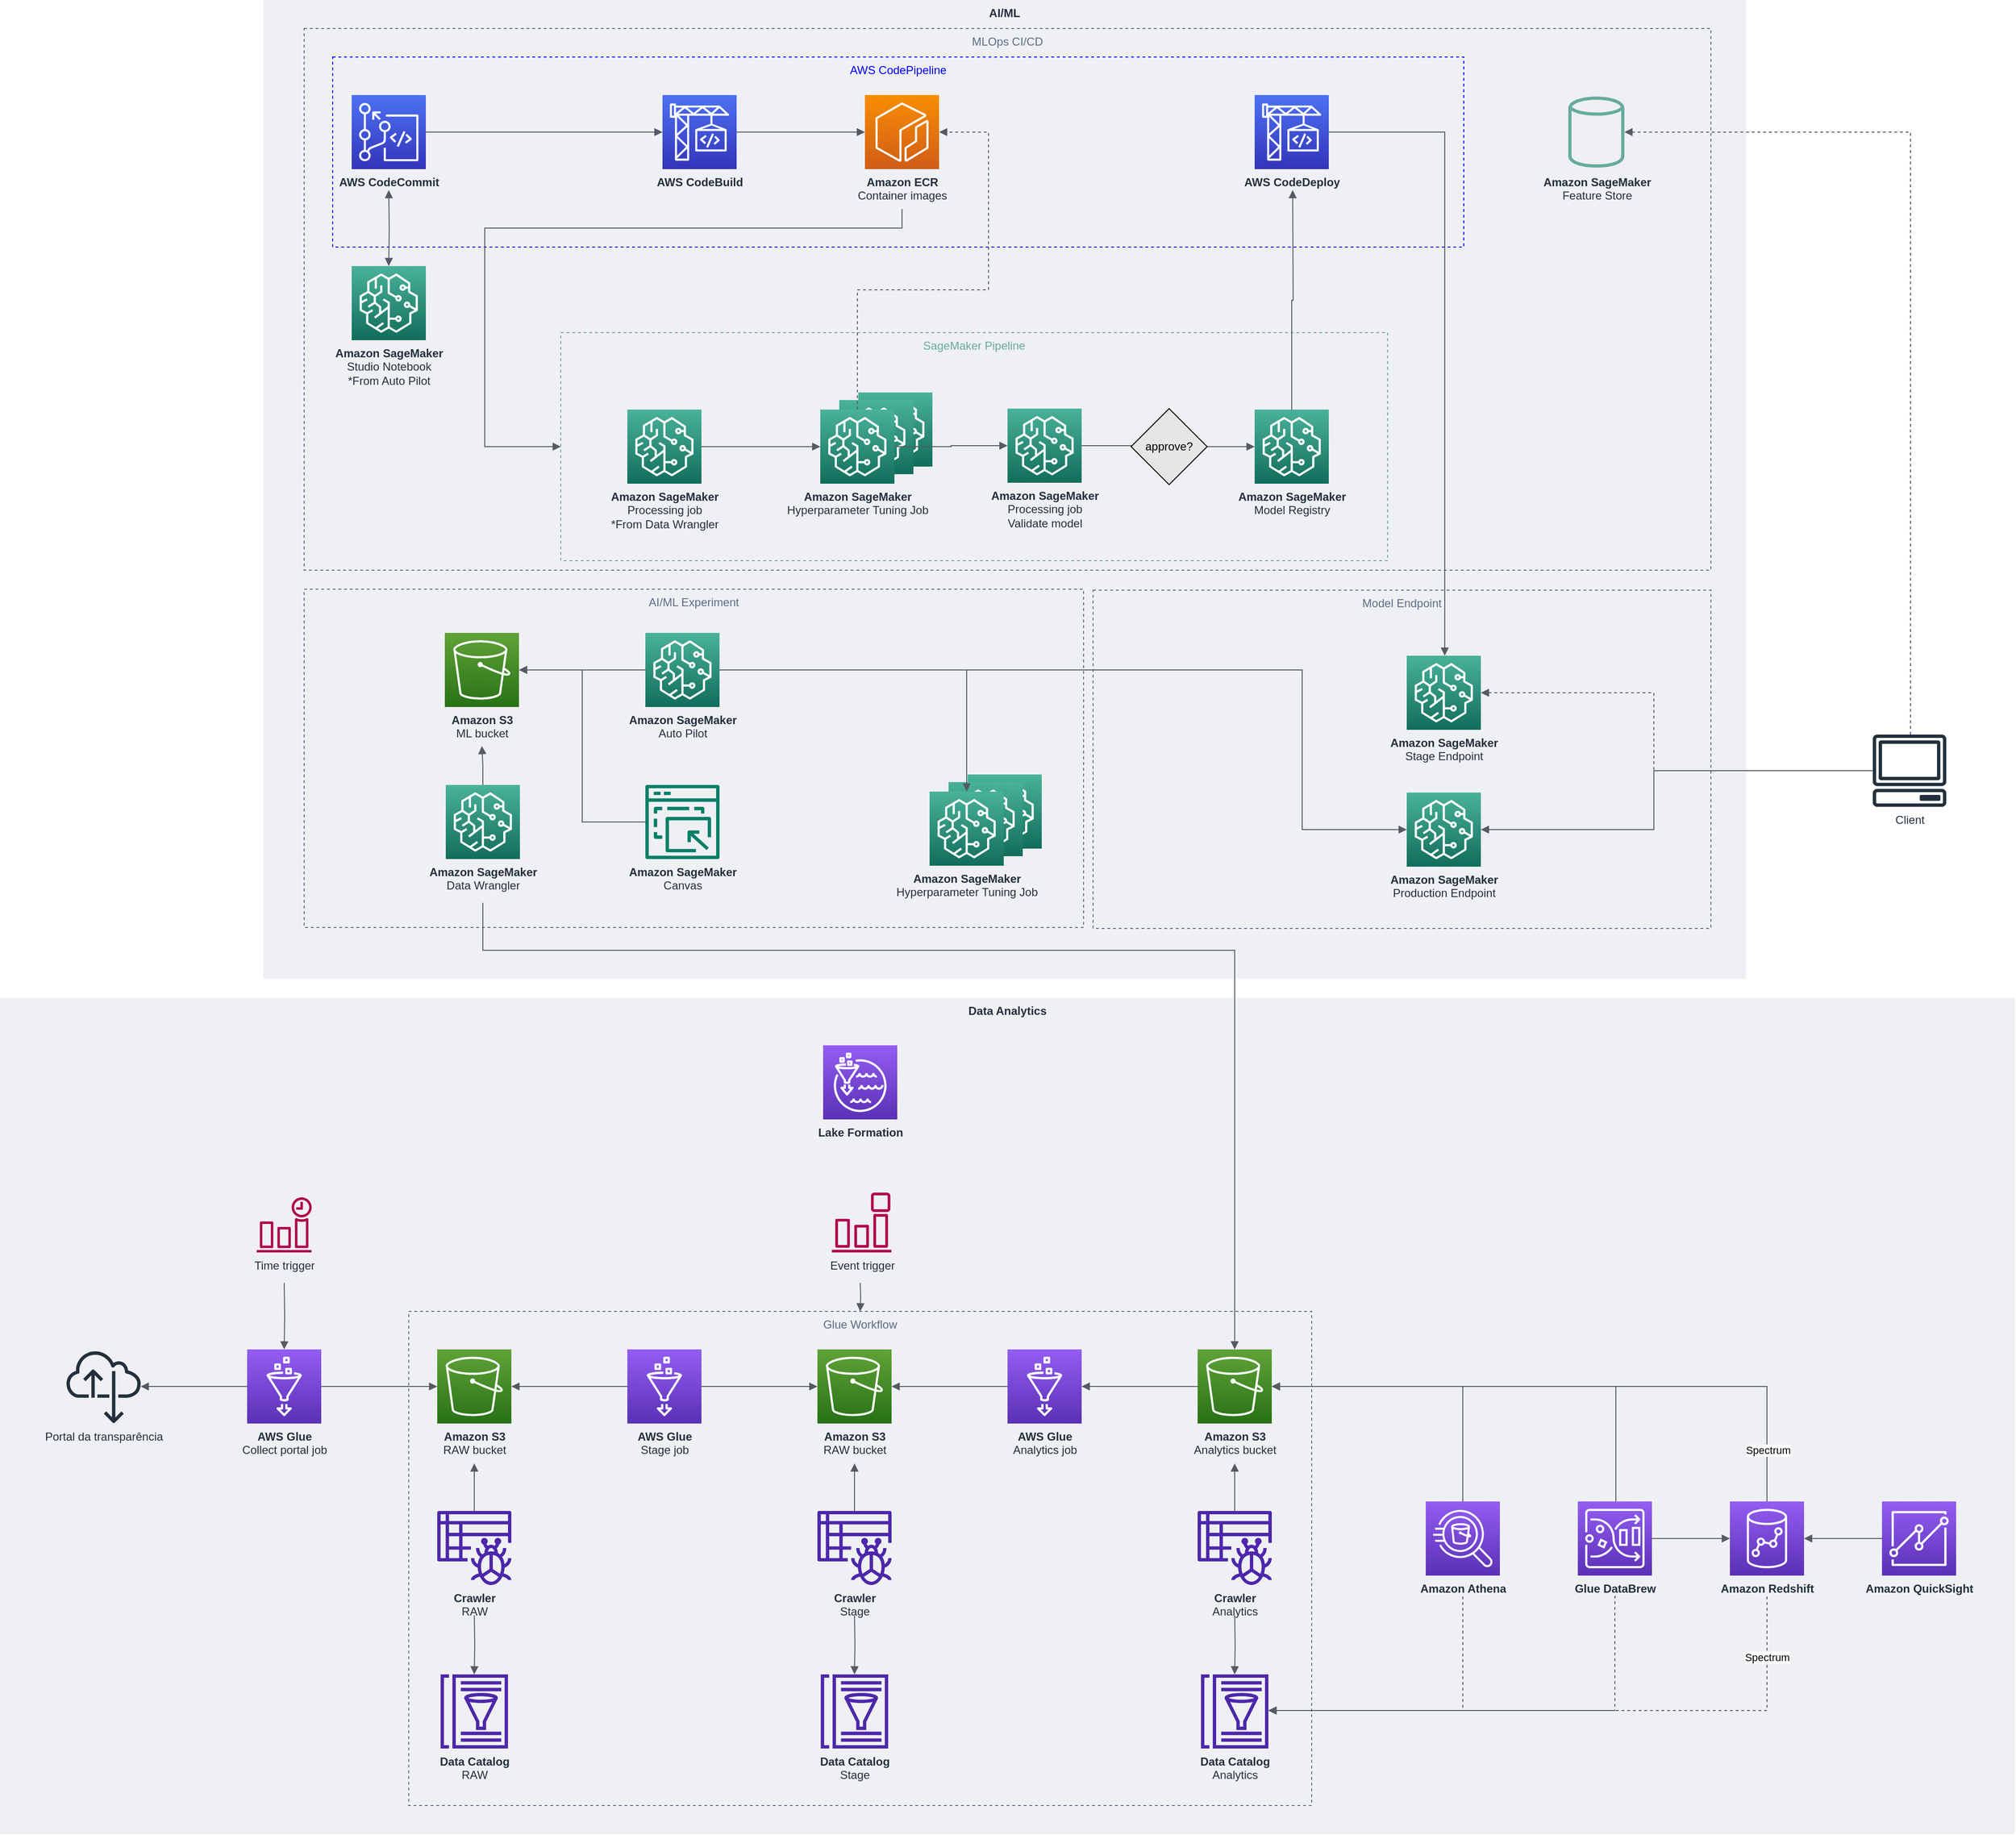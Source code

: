 <mxfile version="19.0.3" type="device"><diagram id="7xtbNm4AYPThV1IHTBwt" name="Page-1"><mxGraphModel dx="3839" dy="2712" grid="1" gridSize="10" guides="1" tooltips="1" connect="1" arrows="1" fold="1" page="1" pageScale="1" pageWidth="1169" pageHeight="1654" math="0" shadow="0"><root><mxCell id="0"/><mxCell id="1" parent="0"/><mxCell id="t09GaIhxftlqdaE2ZCTQ-22" value="AI/ML" style="fillColor=#EFF0F3;strokeColor=none;dashed=0;verticalAlign=top;fontStyle=1;fontColor=#232F3D;" parent="1" vertex="1"><mxGeometry x="87" y="-1160" width="1560" height="1030" as="geometry"/></mxCell><mxCell id="58lCgQSxZCuVB3Xb9Sux-37" value="AWS CodePipeline" style="fillColor=none;strokeColor=#0000FF;dashed=1;verticalAlign=top;fontStyle=0;fontColor=#0000FF;" vertex="1" parent="1"><mxGeometry x="160" y="-1100" width="1190" height="200" as="geometry"/></mxCell><mxCell id="t09GaIhxftlqdaE2ZCTQ-6" value="AI/ML Experiment" style="fillColor=none;strokeColor=#5A6C86;dashed=1;verticalAlign=top;fontStyle=0;fontColor=#5A6C86;" parent="1" vertex="1"><mxGeometry x="130" y="-540" width="820" height="356" as="geometry"/></mxCell><mxCell id="58lCgQSxZCuVB3Xb9Sux-2" value="MLOps CI/CD" style="fillColor=none;strokeColor=#5A6C86;dashed=1;verticalAlign=top;fontStyle=0;fontColor=#5A6C86;" vertex="1" parent="1"><mxGeometry x="130" y="-1130" width="1480" height="570" as="geometry"/></mxCell><mxCell id="58lCgQSxZCuVB3Xb9Sux-16" value="Model Endpoint" style="fillColor=none;strokeColor=#5A6C86;dashed=1;verticalAlign=top;fontStyle=0;fontColor=#5A6C86;" vertex="1" parent="1"><mxGeometry x="960" y="-539" width="650" height="356" as="geometry"/></mxCell><mxCell id="58lCgQSxZCuVB3Xb9Sux-8" value="SageMaker Pipeline" style="fillColor=none;strokeColor=#67AB9F;dashed=1;verticalAlign=top;fontStyle=0;fontColor=#67AB9F;" vertex="1" parent="1"><mxGeometry x="400" y="-810" width="870" height="240" as="geometry"/></mxCell><mxCell id="t09GaIhxftlqdaE2ZCTQ-21" value="Data Analytics" style="fillColor=#EFF0F3;strokeColor=none;dashed=0;verticalAlign=top;fontStyle=1;fontColor=#232F3D;" parent="1" vertex="1"><mxGeometry x="-190" y="-110" width="2120" height="880" as="geometry"/></mxCell><mxCell id="VSqIcKVLsEonCdRjh0y4-28" value="Glue Workflow" style="fillColor=none;strokeColor=#5A6C86;dashed=1;verticalAlign=top;fontStyle=0;fontColor=#5A6C86;" parent="1" vertex="1"><mxGeometry x="240" y="220" width="950" height="520" as="geometry"/></mxCell><mxCell id="6xXp4pNQSqO8uHYLrHg9-1" value="&lt;div&gt;&lt;b&gt;AWS Glue&lt;/b&gt;&lt;/div&gt;Collect portal job" style="sketch=0;points=[[0,0,0],[0.25,0,0],[0.5,0,0],[0.75,0,0],[1,0,0],[0,1,0],[0.25,1,0],[0.5,1,0],[0.75,1,0],[1,1,0],[0,0.25,0],[0,0.5,0],[0,0.75,0],[1,0.25,0],[1,0.5,0],[1,0.75,0]];outlineConnect=0;fontColor=#232F3E;gradientColor=#945DF2;gradientDirection=north;fillColor=#5A30B5;strokeColor=#ffffff;dashed=0;verticalLabelPosition=bottom;verticalAlign=top;align=center;html=1;fontSize=12;fontStyle=0;aspect=fixed;shape=mxgraph.aws4.resourceIcon;resIcon=mxgraph.aws4.glue;" parent="1" vertex="1"><mxGeometry x="70" y="260" width="78" height="78" as="geometry"/></mxCell><mxCell id="6xXp4pNQSqO8uHYLrHg9-4" value="&lt;div&gt;&lt;b&gt;Data Catalog&lt;/b&gt;&lt;/div&gt;&lt;div&gt;RAW&lt;br&gt;&lt;/div&gt;" style="sketch=0;outlineConnect=0;fontColor=#232F3E;gradientColor=none;fillColor=#4D27AA;strokeColor=none;dashed=0;verticalLabelPosition=bottom;verticalAlign=top;align=center;html=1;fontSize=12;fontStyle=0;aspect=fixed;pointerEvents=1;shape=mxgraph.aws4.glue_data_catalog;" parent="1" vertex="1"><mxGeometry x="273" y="602" width="72" height="78" as="geometry"/></mxCell><mxCell id="6xXp4pNQSqO8uHYLrHg9-5" value="&lt;div&gt;&lt;b&gt;Amazon S3&lt;/b&gt;&lt;/div&gt;RAW bucket" style="sketch=0;points=[[0,0,0],[0.25,0,0],[0.5,0,0],[0.75,0,0],[1,0,0],[0,1,0],[0.25,1,0],[0.5,1,0],[0.75,1,0],[1,1,0],[0,0.25,0],[0,0.5,0],[0,0.75,0],[1,0.25,0],[1,0.5,0],[1,0.75,0]];outlineConnect=0;fontColor=#232F3E;gradientColor=#60A337;gradientDirection=north;fillColor=#277116;strokeColor=#ffffff;dashed=0;verticalLabelPosition=bottom;verticalAlign=top;align=center;html=1;fontSize=12;fontStyle=0;aspect=fixed;shape=mxgraph.aws4.resourceIcon;resIcon=mxgraph.aws4.s3;" parent="1" vertex="1"><mxGeometry x="270" y="260" width="78" height="78" as="geometry"/></mxCell><mxCell id="6xXp4pNQSqO8uHYLrHg9-6" value="Time trigger" style="sketch=0;outlineConnect=0;fontColor=#232F3E;gradientColor=none;fillColor=#B0084D;strokeColor=none;dashed=0;verticalLabelPosition=bottom;verticalAlign=top;align=center;html=1;fontSize=12;fontStyle=0;aspect=fixed;pointerEvents=1;shape=mxgraph.aws4.event_time_based;" parent="1" vertex="1"><mxGeometry x="80" y="100" width="58" height="58" as="geometry"/></mxCell><mxCell id="VSqIcKVLsEonCdRjh0y4-1" value="Portal da transparência" style="sketch=0;outlineConnect=0;fontColor=#232F3E;gradientColor=none;fillColor=#232F3D;strokeColor=none;dashed=0;verticalLabelPosition=bottom;verticalAlign=top;align=center;html=1;fontSize=12;fontStyle=0;aspect=fixed;pointerEvents=1;shape=mxgraph.aws4.internet_alt22;" parent="1" vertex="1"><mxGeometry x="-120" y="260" width="78" height="78" as="geometry"/></mxCell><mxCell id="VSqIcKVLsEonCdRjh0y4-2" value="" style="edgeStyle=orthogonalEdgeStyle;html=1;endArrow=none;elbow=vertical;startArrow=block;startFill=1;strokeColor=#545B64;rounded=0;" parent="1" source="VSqIcKVLsEonCdRjh0y4-1" target="6xXp4pNQSqO8uHYLrHg9-1" edge="1"><mxGeometry width="100" relative="1" as="geometry"><mxPoint x="-20" y="440" as="sourcePoint"/><mxPoint x="80" y="440" as="targetPoint"/></mxGeometry></mxCell><mxCell id="VSqIcKVLsEonCdRjh0y4-3" value="" style="edgeStyle=orthogonalEdgeStyle;html=1;endArrow=block;elbow=vertical;startArrow=none;endFill=1;strokeColor=#545B64;rounded=0;" parent="1" target="6xXp4pNQSqO8uHYLrHg9-1" edge="1"><mxGeometry width="100" relative="1" as="geometry"><mxPoint x="109" y="190" as="sourcePoint"/><mxPoint x="240" y="220" as="targetPoint"/></mxGeometry></mxCell><mxCell id="VSqIcKVLsEonCdRjh0y4-4" value="" style="edgeStyle=orthogonalEdgeStyle;html=1;endArrow=block;elbow=vertical;startArrow=none;endFill=1;strokeColor=#545B64;rounded=0;exitX=1;exitY=0.5;exitDx=0;exitDy=0;exitPerimeter=0;" parent="1" source="6xXp4pNQSqO8uHYLrHg9-1" target="6xXp4pNQSqO8uHYLrHg9-5" edge="1"><mxGeometry width="100" relative="1" as="geometry"><mxPoint x="200" y="190" as="sourcePoint"/><mxPoint x="300" y="190" as="targetPoint"/></mxGeometry></mxCell><mxCell id="VSqIcKVLsEonCdRjh0y4-5" value="&lt;div&gt;&lt;b&gt;Crawler&lt;br&gt;&lt;/b&gt;&lt;/div&gt;&lt;div&gt;RAW&lt;b&gt;&lt;br&gt;&lt;/b&gt;&lt;/div&gt;" style="sketch=0;outlineConnect=0;fontColor=#232F3E;gradientColor=none;fillColor=#4D27AA;strokeColor=none;dashed=0;verticalLabelPosition=bottom;verticalAlign=top;align=center;html=1;fontSize=12;fontStyle=0;aspect=fixed;pointerEvents=1;shape=mxgraph.aws4.glue_crawlers;" parent="1" vertex="1"><mxGeometry x="270" y="430" width="78" height="78" as="geometry"/></mxCell><mxCell id="VSqIcKVLsEonCdRjh0y4-6" value="" style="edgeStyle=orthogonalEdgeStyle;html=1;endArrow=block;elbow=vertical;startArrow=none;endFill=1;strokeColor=#545B64;rounded=0;" parent="1" source="VSqIcKVLsEonCdRjh0y4-5" edge="1"><mxGeometry width="100" relative="1" as="geometry"><mxPoint x="390" y="460" as="sourcePoint"/><mxPoint x="309" y="380" as="targetPoint"/></mxGeometry></mxCell><mxCell id="VSqIcKVLsEonCdRjh0y4-7" value="" style="edgeStyle=orthogonalEdgeStyle;html=1;endArrow=block;elbow=vertical;startArrow=none;endFill=1;strokeColor=#545B64;rounded=0;" parent="1" target="6xXp4pNQSqO8uHYLrHg9-4" edge="1"><mxGeometry width="100" relative="1" as="geometry"><mxPoint x="309" y="540" as="sourcePoint"/><mxPoint x="480" y="560" as="targetPoint"/></mxGeometry></mxCell><mxCell id="VSqIcKVLsEonCdRjh0y4-8" value="&lt;div&gt;&lt;b&gt;AWS Glue&lt;/b&gt;&lt;/div&gt;Stage job" style="sketch=0;points=[[0,0,0],[0.25,0,0],[0.5,0,0],[0.75,0,0],[1,0,0],[0,1,0],[0.25,1,0],[0.5,1,0],[0.75,1,0],[1,1,0],[0,0.25,0],[0,0.5,0],[0,0.75,0],[1,0.25,0],[1,0.5,0],[1,0.75,0]];outlineConnect=0;fontColor=#232F3E;gradientColor=#945DF2;gradientDirection=north;fillColor=#5A30B5;strokeColor=#ffffff;dashed=0;verticalLabelPosition=bottom;verticalAlign=top;align=center;html=1;fontSize=12;fontStyle=0;aspect=fixed;shape=mxgraph.aws4.resourceIcon;resIcon=mxgraph.aws4.glue;" parent="1" vertex="1"><mxGeometry x="470" y="260" width="78" height="78" as="geometry"/></mxCell><mxCell id="VSqIcKVLsEonCdRjh0y4-9" value="" style="edgeStyle=orthogonalEdgeStyle;html=1;endArrow=block;elbow=vertical;startArrow=none;endFill=1;strokeColor=#545B64;rounded=0;exitX=0;exitY=0.5;exitDx=0;exitDy=0;exitPerimeter=0;" parent="1" source="VSqIcKVLsEonCdRjh0y4-8" target="6xXp4pNQSqO8uHYLrHg9-5" edge="1"><mxGeometry width="100" relative="1" as="geometry"><mxPoint x="410" y="220" as="sourcePoint"/><mxPoint x="510" y="220" as="targetPoint"/></mxGeometry></mxCell><mxCell id="VSqIcKVLsEonCdRjh0y4-10" value="&lt;div&gt;&lt;b&gt;Data Catalog&lt;/b&gt;&lt;/div&gt;Stage" style="sketch=0;outlineConnect=0;fontColor=#232F3E;gradientColor=none;fillColor=#4D27AA;strokeColor=none;dashed=0;verticalLabelPosition=bottom;verticalAlign=top;align=center;html=1;fontSize=12;fontStyle=0;aspect=fixed;pointerEvents=1;shape=mxgraph.aws4.glue_data_catalog;" parent="1" vertex="1"><mxGeometry x="673" y="602" width="72" height="78" as="geometry"/></mxCell><mxCell id="VSqIcKVLsEonCdRjh0y4-11" value="&lt;div&gt;&lt;b&gt;Amazon S3&lt;/b&gt;&lt;/div&gt;RAW bucket" style="sketch=0;points=[[0,0,0],[0.25,0,0],[0.5,0,0],[0.75,0,0],[1,0,0],[0,1,0],[0.25,1,0],[0.5,1,0],[0.75,1,0],[1,1,0],[0,0.25,0],[0,0.5,0],[0,0.75,0],[1,0.25,0],[1,0.5,0],[1,0.75,0]];outlineConnect=0;fontColor=#232F3E;gradientColor=#60A337;gradientDirection=north;fillColor=#277116;strokeColor=#ffffff;dashed=0;verticalLabelPosition=bottom;verticalAlign=top;align=center;html=1;fontSize=12;fontStyle=0;aspect=fixed;shape=mxgraph.aws4.resourceIcon;resIcon=mxgraph.aws4.s3;" parent="1" vertex="1"><mxGeometry x="670" y="260" width="78" height="78" as="geometry"/></mxCell><mxCell id="VSqIcKVLsEonCdRjh0y4-12" value="&lt;div&gt;&lt;b&gt;Crawler&lt;br&gt;&lt;/b&gt;&lt;/div&gt;Stage" style="sketch=0;outlineConnect=0;fontColor=#232F3E;gradientColor=none;fillColor=#4D27AA;strokeColor=none;dashed=0;verticalLabelPosition=bottom;verticalAlign=top;align=center;html=1;fontSize=12;fontStyle=0;aspect=fixed;pointerEvents=1;shape=mxgraph.aws4.glue_crawlers;" parent="1" vertex="1"><mxGeometry x="670" y="430" width="78" height="78" as="geometry"/></mxCell><mxCell id="VSqIcKVLsEonCdRjh0y4-13" value="" style="edgeStyle=orthogonalEdgeStyle;html=1;endArrow=block;elbow=vertical;startArrow=none;endFill=1;strokeColor=#545B64;rounded=0;" parent="1" source="VSqIcKVLsEonCdRjh0y4-12" edge="1"><mxGeometry width="100" relative="1" as="geometry"><mxPoint x="790" y="460" as="sourcePoint"/><mxPoint x="709" y="380" as="targetPoint"/></mxGeometry></mxCell><mxCell id="VSqIcKVLsEonCdRjh0y4-14" value="" style="edgeStyle=orthogonalEdgeStyle;html=1;endArrow=block;elbow=vertical;startArrow=none;endFill=1;strokeColor=#545B64;rounded=0;" parent="1" target="VSqIcKVLsEonCdRjh0y4-10" edge="1"><mxGeometry width="100" relative="1" as="geometry"><mxPoint x="709" y="540" as="sourcePoint"/><mxPoint x="880" y="560" as="targetPoint"/></mxGeometry></mxCell><mxCell id="VSqIcKVLsEonCdRjh0y4-17" value="" style="edgeStyle=orthogonalEdgeStyle;html=1;endArrow=block;elbow=vertical;startArrow=none;endFill=1;strokeColor=#545B64;rounded=0;" parent="1" source="VSqIcKVLsEonCdRjh0y4-8" target="VSqIcKVLsEonCdRjh0y4-11" edge="1"><mxGeometry width="100" relative="1" as="geometry"><mxPoint x="580" y="270" as="sourcePoint"/><mxPoint x="680" y="270" as="targetPoint"/></mxGeometry></mxCell><mxCell id="VSqIcKVLsEonCdRjh0y4-18" value="&lt;div&gt;&lt;b&gt;AWS Glue&lt;/b&gt;&lt;/div&gt;Analytics job" style="sketch=0;points=[[0,0,0],[0.25,0,0],[0.5,0,0],[0.75,0,0],[1,0,0],[0,1,0],[0.25,1,0],[0.5,1,0],[0.75,1,0],[1,1,0],[0,0.25,0],[0,0.5,0],[0,0.75,0],[1,0.25,0],[1,0.5,0],[1,0.75,0]];outlineConnect=0;fontColor=#232F3E;gradientColor=#945DF2;gradientDirection=north;fillColor=#5A30B5;strokeColor=#ffffff;dashed=0;verticalLabelPosition=bottom;verticalAlign=top;align=center;html=1;fontSize=12;fontStyle=0;aspect=fixed;shape=mxgraph.aws4.resourceIcon;resIcon=mxgraph.aws4.glue;" parent="1" vertex="1"><mxGeometry x="870" y="260" width="78" height="78" as="geometry"/></mxCell><mxCell id="VSqIcKVLsEonCdRjh0y4-19" value="" style="edgeStyle=orthogonalEdgeStyle;html=1;endArrow=block;elbow=vertical;startArrow=none;endFill=1;strokeColor=#545B64;rounded=0;entryX=1;entryY=0.5;entryDx=0;entryDy=0;entryPerimeter=0;" parent="1" source="VSqIcKVLsEonCdRjh0y4-18" target="VSqIcKVLsEonCdRjh0y4-11" edge="1"><mxGeometry width="100" relative="1" as="geometry"><mxPoint x="750" y="200" as="sourcePoint"/><mxPoint x="850" y="200" as="targetPoint"/></mxGeometry></mxCell><mxCell id="VSqIcKVLsEonCdRjh0y4-21" value="Event trigger" style="sketch=0;outlineConnect=0;fontColor=#232F3E;gradientColor=none;fillColor=#B0084D;strokeColor=none;dashed=0;verticalLabelPosition=bottom;verticalAlign=top;align=center;html=1;fontSize=12;fontStyle=0;aspect=fixed;pointerEvents=1;shape=mxgraph.aws4.event_event_based;" parent="1" vertex="1"><mxGeometry x="685" y="95" width="63" height="63" as="geometry"/></mxCell><mxCell id="VSqIcKVLsEonCdRjh0y4-22" value="&lt;div&gt;&lt;b&gt;Data Catalog&lt;/b&gt;&lt;/div&gt;Analytics" style="sketch=0;outlineConnect=0;fontColor=#232F3E;gradientColor=none;fillColor=#4D27AA;strokeColor=none;dashed=0;verticalLabelPosition=bottom;verticalAlign=top;align=center;html=1;fontSize=12;fontStyle=0;aspect=fixed;pointerEvents=1;shape=mxgraph.aws4.glue_data_catalog;" parent="1" vertex="1"><mxGeometry x="1073" y="602" width="72" height="78" as="geometry"/></mxCell><mxCell id="VSqIcKVLsEonCdRjh0y4-23" value="&lt;div&gt;&lt;b&gt;Amazon S3&lt;/b&gt;&lt;/div&gt;Analytics bucket" style="sketch=0;points=[[0,0,0],[0.25,0,0],[0.5,0,0],[0.75,0,0],[1,0,0],[0,1,0],[0.25,1,0],[0.5,1,0],[0.75,1,0],[1,1,0],[0,0.25,0],[0,0.5,0],[0,0.75,0],[1,0.25,0],[1,0.5,0],[1,0.75,0]];outlineConnect=0;fontColor=#232F3E;gradientColor=#60A337;gradientDirection=north;fillColor=#277116;strokeColor=#ffffff;dashed=0;verticalLabelPosition=bottom;verticalAlign=top;align=center;html=1;fontSize=12;fontStyle=0;aspect=fixed;shape=mxgraph.aws4.resourceIcon;resIcon=mxgraph.aws4.s3;" parent="1" vertex="1"><mxGeometry x="1070" y="260" width="78" height="78" as="geometry"/></mxCell><mxCell id="VSqIcKVLsEonCdRjh0y4-24" value="&lt;div&gt;&lt;b&gt;Crawler&lt;br&gt;&lt;/b&gt;&lt;/div&gt;Analytics" style="sketch=0;outlineConnect=0;fontColor=#232F3E;gradientColor=none;fillColor=#4D27AA;strokeColor=none;dashed=0;verticalLabelPosition=bottom;verticalAlign=top;align=center;html=1;fontSize=12;fontStyle=0;aspect=fixed;pointerEvents=1;shape=mxgraph.aws4.glue_crawlers;" parent="1" vertex="1"><mxGeometry x="1070" y="430" width="78" height="78" as="geometry"/></mxCell><mxCell id="VSqIcKVLsEonCdRjh0y4-25" value="" style="edgeStyle=orthogonalEdgeStyle;html=1;endArrow=block;elbow=vertical;startArrow=none;endFill=1;strokeColor=#545B64;rounded=0;" parent="1" source="VSqIcKVLsEonCdRjh0y4-24" edge="1"><mxGeometry width="100" relative="1" as="geometry"><mxPoint x="1190" y="460" as="sourcePoint"/><mxPoint x="1109" y="380" as="targetPoint"/></mxGeometry></mxCell><mxCell id="VSqIcKVLsEonCdRjh0y4-26" value="" style="edgeStyle=orthogonalEdgeStyle;html=1;endArrow=block;elbow=vertical;startArrow=none;endFill=1;strokeColor=#545B64;rounded=0;" parent="1" target="VSqIcKVLsEonCdRjh0y4-22" edge="1"><mxGeometry width="100" relative="1" as="geometry"><mxPoint x="1109" y="540" as="sourcePoint"/><mxPoint x="1280" y="560" as="targetPoint"/></mxGeometry></mxCell><mxCell id="VSqIcKVLsEonCdRjh0y4-27" value="" style="edgeStyle=orthogonalEdgeStyle;html=1;endArrow=none;elbow=vertical;startArrow=block;startFill=1;strokeColor=#545B64;rounded=0;entryX=0;entryY=0.5;entryDx=0;entryDy=0;entryPerimeter=0;" parent="1" source="VSqIcKVLsEonCdRjh0y4-18" target="VSqIcKVLsEonCdRjh0y4-23" edge="1"><mxGeometry width="100" relative="1" as="geometry"><mxPoint x="990" y="430" as="sourcePoint"/><mxPoint x="1090" y="430" as="targetPoint"/></mxGeometry></mxCell><mxCell id="VSqIcKVLsEonCdRjh0y4-29" value="" style="edgeStyle=orthogonalEdgeStyle;html=1;endArrow=block;elbow=vertical;startArrow=none;endFill=1;strokeColor=#545B64;rounded=0;" parent="1" target="VSqIcKVLsEonCdRjh0y4-28" edge="1"><mxGeometry width="100" relative="1" as="geometry"><mxPoint x="715" y="190" as="sourcePoint"/><mxPoint x="119" y="270" as="targetPoint"/></mxGeometry></mxCell><mxCell id="VSqIcKVLsEonCdRjh0y4-31" value="" style="edgeStyle=orthogonalEdgeStyle;html=1;endArrow=block;elbow=vertical;startArrow=none;endFill=1;strokeColor=#545B64;rounded=0;exitX=0.5;exitY=0;exitDx=0;exitDy=0;exitPerimeter=0;" parent="1" target="VSqIcKVLsEonCdRjh0y4-23" edge="1"><mxGeometry width="100" relative="1" as="geometry"><mxPoint x="1349" y="420" as="sourcePoint"/><mxPoint x="1250" y="290" as="targetPoint"/><Array as="points"><mxPoint x="1349" y="299"/></Array></mxGeometry></mxCell><mxCell id="VSqIcKVLsEonCdRjh0y4-32" value="" style="edgeStyle=orthogonalEdgeStyle;html=1;endArrow=block;elbow=vertical;startArrow=none;endFill=1;strokeColor=#545B64;rounded=0;dashed=1;" parent="1" target="VSqIcKVLsEonCdRjh0y4-22" edge="1"><mxGeometry width="100" relative="1" as="geometry"><mxPoint x="1349" y="520" as="sourcePoint"/><mxPoint x="1450" y="600" as="targetPoint"/><Array as="points"><mxPoint x="1349" y="640"/></Array></mxGeometry></mxCell><mxCell id="VSqIcKVLsEonCdRjh0y4-33" value="" style="edgeStyle=orthogonalEdgeStyle;html=1;endArrow=block;elbow=vertical;startArrow=none;endFill=1;strokeColor=#545B64;rounded=0;entryX=1;entryY=0.5;entryDx=0;entryDy=0;entryPerimeter=0;" parent="1" target="VSqIcKVLsEonCdRjh0y4-23" edge="1"><mxGeometry width="100" relative="1" as="geometry"><mxPoint x="1510" y="420" as="sourcePoint"/><mxPoint x="1630" y="300" as="targetPoint"/><Array as="points"><mxPoint x="1510" y="299"/></Array></mxGeometry></mxCell><mxCell id="VSqIcKVLsEonCdRjh0y4-34" value="" style="edgeStyle=orthogonalEdgeStyle;html=1;endArrow=block;elbow=vertical;startArrow=none;endFill=1;strokeColor=#545B64;rounded=0;dashed=1;" parent="1" target="VSqIcKVLsEonCdRjh0y4-22" edge="1"><mxGeometry width="100" relative="1" as="geometry"><mxPoint x="1510" y="520" as="sourcePoint"/><mxPoint x="1540" y="590" as="targetPoint"/><Array as="points"><mxPoint x="1509" y="640"/></Array></mxGeometry></mxCell><mxCell id="VSqIcKVLsEonCdRjh0y4-35" value="&lt;b&gt;Amazon Athena&lt;br&gt;&lt;/b&gt;" style="sketch=0;points=[[0,0,0],[0.25,0,0],[0.5,0,0],[0.75,0,0],[1,0,0],[0,1,0],[0.25,1,0],[0.5,1,0],[0.75,1,0],[1,1,0],[0,0.25,0],[0,0.5,0],[0,0.75,0],[1,0.25,0],[1,0.5,0],[1,0.75,0]];outlineConnect=0;fontColor=#232F3E;gradientColor=#945DF2;gradientDirection=north;fillColor=#5A30B5;strokeColor=#ffffff;dashed=0;verticalLabelPosition=bottom;verticalAlign=top;align=center;html=1;fontSize=12;fontStyle=0;aspect=fixed;shape=mxgraph.aws4.resourceIcon;resIcon=mxgraph.aws4.athena;" parent="1" vertex="1"><mxGeometry x="1310" y="420" width="78" height="78" as="geometry"/></mxCell><mxCell id="VSqIcKVLsEonCdRjh0y4-36" value="&lt;b&gt;Glue DataBrew&lt;br&gt;&lt;/b&gt;" style="sketch=0;points=[[0,0,0],[0.25,0,0],[0.5,0,0],[0.75,0,0],[1,0,0],[0,1,0],[0.25,1,0],[0.5,1,0],[0.75,1,0],[1,1,0],[0,0.25,0],[0,0.5,0],[0,0.75,0],[1,0.25,0],[1,0.5,0],[1,0.75,0]];outlineConnect=0;fontColor=#232F3E;gradientColor=#945DF2;gradientDirection=north;fillColor=#5A30B5;strokeColor=#ffffff;dashed=0;verticalLabelPosition=bottom;verticalAlign=top;align=center;html=1;fontSize=12;fontStyle=0;aspect=fixed;shape=mxgraph.aws4.resourceIcon;resIcon=mxgraph.aws4.glue_databrew;" parent="1" vertex="1"><mxGeometry x="1470" y="420" width="78" height="78" as="geometry"/></mxCell><mxCell id="VSqIcKVLsEonCdRjh0y4-37" value="&lt;b&gt;Amazon Redshift&lt;br&gt;&lt;/b&gt;" style="sketch=0;points=[[0,0,0],[0.25,0,0],[0.5,0,0],[0.75,0,0],[1,0,0],[0,1,0],[0.25,1,0],[0.5,1,0],[0.75,1,0],[1,1,0],[0,0.25,0],[0,0.5,0],[0,0.75,0],[1,0.25,0],[1,0.5,0],[1,0.75,0]];outlineConnect=0;fontColor=#232F3E;gradientColor=#945DF2;gradientDirection=north;fillColor=#5A30B5;strokeColor=#ffffff;dashed=0;verticalLabelPosition=bottom;verticalAlign=top;align=center;html=1;fontSize=12;fontStyle=0;aspect=fixed;shape=mxgraph.aws4.resourceIcon;resIcon=mxgraph.aws4.redshift;" parent="1" vertex="1"><mxGeometry x="1630" y="420" width="78" height="78" as="geometry"/></mxCell><mxCell id="VSqIcKVLsEonCdRjh0y4-38" value="" style="edgeStyle=orthogonalEdgeStyle;html=1;endArrow=block;elbow=vertical;startArrow=none;endFill=1;strokeColor=#545B64;rounded=0;" parent="1" source="VSqIcKVLsEonCdRjh0y4-36" target="VSqIcKVLsEonCdRjh0y4-37" edge="1"><mxGeometry width="100" relative="1" as="geometry"><mxPoint x="1540" y="570" as="sourcePoint"/><mxPoint x="1640" y="570" as="targetPoint"/></mxGeometry></mxCell><mxCell id="VSqIcKVLsEonCdRjh0y4-39" value="" style="edgeStyle=orthogonalEdgeStyle;html=1;endArrow=block;elbow=vertical;startArrow=none;endFill=1;strokeColor=#545B64;rounded=0;dashed=1;" parent="1" target="VSqIcKVLsEonCdRjh0y4-22" edge="1"><mxGeometry width="100" relative="1" as="geometry"><mxPoint x="1669" y="520" as="sourcePoint"/><mxPoint x="1680" y="610" as="targetPoint"/><Array as="points"><mxPoint x="1669" y="640"/></Array></mxGeometry></mxCell><mxCell id="VSqIcKVLsEonCdRjh0y4-40" value="Spectrum" style="edgeLabel;html=1;align=center;verticalAlign=middle;resizable=0;points=[];" parent="VSqIcKVLsEonCdRjh0y4-39" vertex="1" connectable="0"><mxGeometry x="-0.802" relative="1" as="geometry"><mxPoint as="offset"/></mxGeometry></mxCell><mxCell id="VSqIcKVLsEonCdRjh0y4-41" value="" style="edgeStyle=orthogonalEdgeStyle;html=1;endArrow=block;elbow=vertical;startArrow=none;endFill=1;strokeColor=#545B64;rounded=0;exitX=0.5;exitY=0;exitDx=0;exitDy=0;exitPerimeter=0;entryX=1;entryY=0.5;entryDx=0;entryDy=0;entryPerimeter=0;" parent="1" source="VSqIcKVLsEonCdRjh0y4-37" target="VSqIcKVLsEonCdRjh0y4-23" edge="1"><mxGeometry width="100" relative="1" as="geometry"><mxPoint x="1650" y="280" as="sourcePoint"/><mxPoint x="1750" y="280" as="targetPoint"/></mxGeometry></mxCell><mxCell id="VSqIcKVLsEonCdRjh0y4-42" value="Spectrum" style="edgeLabel;html=1;align=center;verticalAlign=middle;resizable=0;points=[];" parent="VSqIcKVLsEonCdRjh0y4-41" vertex="1" connectable="0"><mxGeometry x="-0.832" y="-1" relative="1" as="geometry"><mxPoint as="offset"/></mxGeometry></mxCell><mxCell id="VSqIcKVLsEonCdRjh0y4-43" value="&lt;b&gt;Amazon QuickSight&lt;br&gt;&lt;/b&gt;" style="sketch=0;points=[[0,0,0],[0.25,0,0],[0.5,0,0],[0.75,0,0],[1,0,0],[0,1,0],[0.25,1,0],[0.5,1,0],[0.75,1,0],[1,1,0],[0,0.25,0],[0,0.5,0],[0,0.75,0],[1,0.25,0],[1,0.5,0],[1,0.75,0]];outlineConnect=0;fontColor=#232F3E;gradientColor=#945DF2;gradientDirection=north;fillColor=#5A30B5;strokeColor=#ffffff;dashed=0;verticalLabelPosition=bottom;verticalAlign=top;align=center;html=1;fontSize=12;fontStyle=0;aspect=fixed;shape=mxgraph.aws4.resourceIcon;resIcon=mxgraph.aws4.quicksight;" parent="1" vertex="1"><mxGeometry x="1790" y="420" width="78" height="78" as="geometry"/></mxCell><mxCell id="VSqIcKVLsEonCdRjh0y4-44" value="" style="edgeStyle=orthogonalEdgeStyle;html=1;endArrow=block;elbow=vertical;startArrow=none;endFill=1;strokeColor=#545B64;rounded=0;" parent="1" source="VSqIcKVLsEonCdRjh0y4-43" target="VSqIcKVLsEonCdRjh0y4-37" edge="1"><mxGeometry width="100" relative="1" as="geometry"><mxPoint x="1820" y="560" as="sourcePoint"/><mxPoint x="1920" y="560" as="targetPoint"/></mxGeometry></mxCell><mxCell id="VSqIcKVLsEonCdRjh0y4-45" value="&lt;b&gt;Lake Formation&lt;br&gt;&lt;/b&gt;" style="sketch=0;points=[[0,0,0],[0.25,0,0],[0.5,0,0],[0.75,0,0],[1,0,0],[0,1,0],[0.25,1,0],[0.5,1,0],[0.75,1,0],[1,1,0],[0,0.25,0],[0,0.5,0],[0,0.75,0],[1,0.25,0],[1,0.5,0],[1,0.75,0]];outlineConnect=0;fontColor=#232F3E;gradientColor=#945DF2;gradientDirection=north;fillColor=#5A30B5;strokeColor=#ffffff;dashed=0;verticalLabelPosition=bottom;verticalAlign=top;align=center;html=1;fontSize=12;fontStyle=0;aspect=fixed;shape=mxgraph.aws4.resourceIcon;resIcon=mxgraph.aws4.lake_formation;" parent="1" vertex="1"><mxGeometry x="676" y="-60" width="78" height="78" as="geometry"/></mxCell><mxCell id="t09GaIhxftlqdaE2ZCTQ-1" value="&lt;div&gt;&lt;b&gt;Amazon SageMaker&lt;/b&gt;&lt;/div&gt;Canvas" style="sketch=0;outlineConnect=0;fontColor=#232F3E;gradientColor=none;fillColor=#067F68;strokeColor=none;dashed=0;verticalLabelPosition=bottom;verticalAlign=top;align=center;html=1;fontSize=12;fontStyle=0;aspect=fixed;pointerEvents=1;shape=mxgraph.aws4.sagemaker_canvas;" parent="1" vertex="1"><mxGeometry x="489" y="-334" width="78" height="78" as="geometry"/></mxCell><mxCell id="t09GaIhxftlqdaE2ZCTQ-2" value="&lt;div&gt;&lt;b&gt;Amazon S3&lt;/b&gt;&lt;/div&gt;&lt;div&gt;ML bucket&lt;br&gt;&lt;/div&gt;" style="sketch=0;points=[[0,0,0],[0.25,0,0],[0.5,0,0],[0.75,0,0],[1,0,0],[0,1,0],[0.25,1,0],[0.5,1,0],[0.75,1,0],[1,1,0],[0,0.25,0],[0,0.5,0],[0,0.75,0],[1,0.25,0],[1,0.5,0],[1,0.75,0]];outlineConnect=0;fontColor=#232F3E;gradientColor=#60A337;gradientDirection=north;fillColor=#277116;strokeColor=#ffffff;dashed=0;verticalLabelPosition=bottom;verticalAlign=top;align=center;html=1;fontSize=12;fontStyle=0;aspect=fixed;shape=mxgraph.aws4.resourceIcon;resIcon=mxgraph.aws4.s3;" parent="1" vertex="1"><mxGeometry x="278" y="-494" width="78" height="78" as="geometry"/></mxCell><mxCell id="t09GaIhxftlqdaE2ZCTQ-8" value="&lt;div&gt;&lt;b&gt;Amazon SageMaker&lt;/b&gt;&lt;/div&gt;&lt;div&gt;Auto Pilot&lt;br&gt;&lt;/div&gt;" style="sketch=0;points=[[0,0,0],[0.25,0,0],[0.5,0,0],[0.75,0,0],[1,0,0],[0,1,0],[0.25,1,0],[0.5,1,0],[0.75,1,0],[1,1,0],[0,0.25,0],[0,0.5,0],[0,0.75,0],[1,0.25,0],[1,0.5,0],[1,0.75,0]];outlineConnect=0;fontColor=#232F3E;gradientColor=#4AB29A;gradientDirection=north;fillColor=#116D5B;strokeColor=#ffffff;dashed=0;verticalLabelPosition=bottom;verticalAlign=top;align=center;html=1;fontSize=12;fontStyle=0;aspect=fixed;shape=mxgraph.aws4.resourceIcon;resIcon=mxgraph.aws4.sagemaker;" parent="1" vertex="1"><mxGeometry x="489" y="-494" width="78" height="78" as="geometry"/></mxCell><mxCell id="t09GaIhxftlqdaE2ZCTQ-11" value="&lt;div&gt;&lt;b&gt;Amazon SageMaker&lt;/b&gt;&lt;/div&gt;&lt;div&gt;Data Wrangler&lt;br&gt;&lt;b&gt;&lt;/b&gt;&lt;/div&gt;" style="sketch=0;points=[[0,0,0],[0.25,0,0],[0.5,0,0],[0.75,0,0],[1,0,0],[0,1,0],[0.25,1,0],[0.5,1,0],[0.75,1,0],[1,1,0],[0,0.25,0],[0,0.5,0],[0,0.75,0],[1,0.25,0],[1,0.5,0],[1,0.75,0]];outlineConnect=0;fontColor=#232F3E;gradientColor=#4AB29A;gradientDirection=north;fillColor=#116D5B;strokeColor=#ffffff;dashed=0;verticalLabelPosition=bottom;verticalAlign=top;align=center;html=1;fontSize=12;fontStyle=0;aspect=fixed;shape=mxgraph.aws4.resourceIcon;resIcon=mxgraph.aws4.sagemaker;" parent="1" vertex="1"><mxGeometry x="279" y="-334" width="78" height="78" as="geometry"/></mxCell><mxCell id="t09GaIhxftlqdaE2ZCTQ-12" value="" style="edgeStyle=orthogonalEdgeStyle;html=1;endArrow=block;elbow=vertical;startArrow=none;endFill=1;strokeColor=#545B64;rounded=0;" parent="1" target="VSqIcKVLsEonCdRjh0y4-23" edge="1"><mxGeometry width="100" relative="1" as="geometry"><mxPoint x="318" y="-210" as="sourcePoint"/><mxPoint x="980" y="160" as="targetPoint"/><Array as="points"><mxPoint x="318" y="-160"/><mxPoint x="1109" y="-160"/></Array></mxGeometry></mxCell><mxCell id="t09GaIhxftlqdaE2ZCTQ-13" value="" style="edgeStyle=orthogonalEdgeStyle;html=1;endArrow=block;elbow=vertical;startArrow=none;endFill=1;strokeColor=#545B64;rounded=0;" parent="1" source="t09GaIhxftlqdaE2ZCTQ-11" edge="1"><mxGeometry width="100" relative="1" as="geometry"><mxPoint x="149" y="-354" as="sourcePoint"/><mxPoint x="317" y="-375" as="targetPoint"/></mxGeometry></mxCell><mxCell id="t09GaIhxftlqdaE2ZCTQ-14" value="" style="edgeStyle=orthogonalEdgeStyle;html=1;endArrow=block;elbow=vertical;startArrow=none;endFill=1;strokeColor=#545B64;rounded=0;entryX=1;entryY=0.5;entryDx=0;entryDy=0;entryPerimeter=0;" parent="1" source="t09GaIhxftlqdaE2ZCTQ-8" target="t09GaIhxftlqdaE2ZCTQ-2" edge="1"><mxGeometry width="100" relative="1" as="geometry"><mxPoint x="169" y="-434" as="sourcePoint"/><mxPoint x="269" y="-434" as="targetPoint"/></mxGeometry></mxCell><mxCell id="t09GaIhxftlqdaE2ZCTQ-15" value="" style="edgeStyle=orthogonalEdgeStyle;html=1;endArrow=block;elbow=vertical;startArrow=none;endFill=1;strokeColor=#545B64;rounded=0;entryX=1;entryY=0.5;entryDx=0;entryDy=0;entryPerimeter=0;" parent="1" source="t09GaIhxftlqdaE2ZCTQ-1" target="t09GaIhxftlqdaE2ZCTQ-2" edge="1"><mxGeometry width="100" relative="1" as="geometry"><mxPoint x="89" y="-364" as="sourcePoint"/><mxPoint x="189" y="-364" as="targetPoint"/></mxGeometry></mxCell><mxCell id="t09GaIhxftlqdaE2ZCTQ-24" value="&lt;div&gt;&lt;b&gt;Amazon SageMaker&lt;/b&gt;&lt;/div&gt;&lt;div&gt;Production Endpoint&lt;br&gt;&lt;/div&gt;" style="sketch=0;points=[[0,0,0],[0.25,0,0],[0.5,0,0],[0.75,0,0],[1,0,0],[0,1,0],[0.25,1,0],[0.5,1,0],[0.75,1,0],[1,1,0],[0,0.25,0],[0,0.5,0],[0,0.75,0],[1,0.25,0],[1,0.5,0],[1,0.75,0]];outlineConnect=0;fontColor=#232F3E;gradientColor=#4AB29A;gradientDirection=north;fillColor=#116D5B;strokeColor=#ffffff;dashed=0;verticalLabelPosition=bottom;verticalAlign=top;align=center;html=1;fontSize=12;fontStyle=0;aspect=fixed;shape=mxgraph.aws4.resourceIcon;resIcon=mxgraph.aws4.sagemaker;" parent="1" vertex="1"><mxGeometry x="1290" y="-326" width="78" height="78" as="geometry"/></mxCell><mxCell id="t09GaIhxftlqdaE2ZCTQ-26" value="" style="edgeStyle=orthogonalEdgeStyle;html=1;endArrow=block;elbow=vertical;startArrow=none;endFill=1;strokeColor=#545B64;rounded=0;" parent="1" source="t09GaIhxftlqdaE2ZCTQ-8" target="t09GaIhxftlqdaE2ZCTQ-24" edge="1"><mxGeometry width="100" relative="1" as="geometry"><mxPoint x="528" y="-455" as="sourcePoint"/><mxPoint x="810" y="-460" as="targetPoint"/><Array as="points"><mxPoint x="1180" y="-455"/><mxPoint x="1180" y="-287"/></Array></mxGeometry></mxCell><mxCell id="58lCgQSxZCuVB3Xb9Sux-1" value="&lt;div&gt;&lt;b&gt;Amazon ECR&lt;/b&gt;&lt;/div&gt;Container images" style="sketch=0;points=[[0,0,0],[0.25,0,0],[0.5,0,0],[0.75,0,0],[1,0,0],[0,1,0],[0.25,1,0],[0.5,1,0],[0.75,1,0],[1,1,0],[0,0.25,0],[0,0.5,0],[0,0.75,0],[1,0.25,0],[1,0.5,0],[1,0.75,0]];outlineConnect=0;fontColor=#232F3E;gradientColor=#F78E04;gradientDirection=north;fillColor=#D05C17;strokeColor=#ffffff;dashed=0;verticalLabelPosition=bottom;verticalAlign=top;align=center;html=1;fontSize=12;fontStyle=0;aspect=fixed;shape=mxgraph.aws4.resourceIcon;resIcon=mxgraph.aws4.ecr;" vertex="1" parent="1"><mxGeometry x="720" y="-1060" width="78" height="78" as="geometry"/></mxCell><mxCell id="58lCgQSxZCuVB3Xb9Sux-3" value="&lt;div&gt;&lt;b&gt;Amazon SageMaker&lt;/b&gt;&lt;/div&gt;&lt;div&gt;Studio Notebook&lt;b&gt;&lt;br&gt;&lt;/b&gt;&lt;/div&gt;&lt;div&gt;*From Auto Pilot&lt;br&gt;&lt;/div&gt;" style="sketch=0;points=[[0,0,0],[0.25,0,0],[0.5,0,0],[0.75,0,0],[1,0,0],[0,1,0],[0.25,1,0],[0.5,1,0],[0.75,1,0],[1,1,0],[0,0.25,0],[0,0.5,0],[0,0.75,0],[1,0.25,0],[1,0.5,0],[1,0.75,0]];outlineConnect=0;fontColor=#232F3E;gradientColor=#4AB29A;gradientDirection=north;fillColor=#116D5B;strokeColor=#ffffff;dashed=0;verticalLabelPosition=bottom;verticalAlign=top;align=center;html=1;fontSize=12;fontStyle=0;aspect=fixed;shape=mxgraph.aws4.resourceIcon;resIcon=mxgraph.aws4.sagemaker;" vertex="1" parent="1"><mxGeometry x="180" y="-880" width="78" height="78" as="geometry"/></mxCell><mxCell id="58lCgQSxZCuVB3Xb9Sux-4" value="&lt;div&gt;&lt;b&gt;Amazon SageMaker&lt;/b&gt;&lt;/div&gt;&lt;div&gt;Processing job&lt;/div&gt;&lt;div&gt;*From Data Wrangler&lt;br&gt;&lt;/div&gt;" style="sketch=0;points=[[0,0,0],[0.25,0,0],[0.5,0,0],[0.75,0,0],[1,0,0],[0,1,0],[0.25,1,0],[0.5,1,0],[0.75,1,0],[1,1,0],[0,0.25,0],[0,0.5,0],[0,0.75,0],[1,0.25,0],[1,0.5,0],[1,0.75,0]];outlineConnect=0;fontColor=#232F3E;gradientColor=#4AB29A;gradientDirection=north;fillColor=#116D5B;strokeColor=#ffffff;dashed=0;verticalLabelPosition=bottom;verticalAlign=top;align=center;html=1;fontSize=12;fontStyle=0;aspect=fixed;shape=mxgraph.aws4.resourceIcon;resIcon=mxgraph.aws4.sagemaker;" vertex="1" parent="1"><mxGeometry x="470" y="-729" width="78" height="78" as="geometry"/></mxCell><mxCell id="58lCgQSxZCuVB3Xb9Sux-10" value="&lt;b&gt;AWS CodeCommit&lt;br&gt;&lt;/b&gt;" style="sketch=0;points=[[0,0,0],[0.25,0,0],[0.5,0,0],[0.75,0,0],[1,0,0],[0,1,0],[0.25,1,0],[0.5,1,0],[0.75,1,0],[1,1,0],[0,0.25,0],[0,0.5,0],[0,0.75,0],[1,0.25,0],[1,0.5,0],[1,0.75,0]];outlineConnect=0;fontColor=#232F3E;gradientColor=#4D72F3;gradientDirection=north;fillColor=#3334B9;strokeColor=#ffffff;dashed=0;verticalLabelPosition=bottom;verticalAlign=top;align=center;html=1;fontSize=12;fontStyle=0;aspect=fixed;shape=mxgraph.aws4.resourceIcon;resIcon=mxgraph.aws4.codecommit;" vertex="1" parent="1"><mxGeometry x="180" y="-1060" width="78" height="78" as="geometry"/></mxCell><mxCell id="58lCgQSxZCuVB3Xb9Sux-11" value="" style="edgeStyle=orthogonalEdgeStyle;html=1;endArrow=block;elbow=vertical;startArrow=block;startFill=1;endFill=1;strokeColor=#545B64;rounded=0;fontColor=#67AB9F;" edge="1" parent="1" target="58lCgQSxZCuVB3Xb9Sux-3"><mxGeometry width="100" relative="1" as="geometry"><mxPoint x="219" y="-960" as="sourcePoint"/><mxPoint x="470" y="-980" as="targetPoint"/></mxGeometry></mxCell><mxCell id="58lCgQSxZCuVB3Xb9Sux-13" value="Client" style="sketch=0;outlineConnect=0;fontColor=#232F3E;gradientColor=none;fillColor=#232F3D;strokeColor=none;dashed=0;verticalLabelPosition=bottom;verticalAlign=top;align=center;html=1;fontSize=12;fontStyle=0;aspect=fixed;pointerEvents=1;shape=mxgraph.aws4.client;" vertex="1" parent="1"><mxGeometry x="1780" y="-387" width="78" height="76" as="geometry"/></mxCell><mxCell id="58lCgQSxZCuVB3Xb9Sux-15" value="" style="edgeStyle=orthogonalEdgeStyle;html=1;endArrow=none;elbow=vertical;startArrow=block;startFill=1;strokeColor=#545B64;rounded=0;fontColor=#67AB9F;" edge="1" parent="1" source="t09GaIhxftlqdaE2ZCTQ-24" target="58lCgQSxZCuVB3Xb9Sux-13"><mxGeometry width="100" relative="1" as="geometry"><mxPoint x="1660" y="-430" as="sourcePoint"/><mxPoint x="1760" y="-430" as="targetPoint"/><Array as="points"><mxPoint x="1550" y="-287"/><mxPoint x="1550" y="-349"/></Array></mxGeometry></mxCell><mxCell id="58lCgQSxZCuVB3Xb9Sux-17" value="&lt;b&gt;AWS CodeBuild&lt;br&gt;&lt;/b&gt;" style="sketch=0;points=[[0,0,0],[0.25,0,0],[0.5,0,0],[0.75,0,0],[1,0,0],[0,1,0],[0.25,1,0],[0.5,1,0],[0.75,1,0],[1,1,0],[0,0.25,0],[0,0.5,0],[0,0.75,0],[1,0.25,0],[1,0.5,0],[1,0.75,0]];outlineConnect=0;fontColor=#232F3E;gradientColor=#4D72F3;gradientDirection=north;fillColor=#3334B9;strokeColor=#ffffff;dashed=0;verticalLabelPosition=bottom;verticalAlign=top;align=center;html=1;fontSize=12;fontStyle=0;aspect=fixed;shape=mxgraph.aws4.resourceIcon;resIcon=mxgraph.aws4.codebuild;" vertex="1" parent="1"><mxGeometry x="507" y="-1060" width="78" height="78" as="geometry"/></mxCell><mxCell id="58lCgQSxZCuVB3Xb9Sux-18" value="" style="edgeStyle=orthogonalEdgeStyle;html=1;endArrow=block;elbow=vertical;startArrow=none;endFill=1;strokeColor=#545B64;rounded=0;fontColor=#67AB9F;" edge="1" parent="1" source="58lCgQSxZCuVB3Xb9Sux-10" target="58lCgQSxZCuVB3Xb9Sux-17"><mxGeometry width="100" relative="1" as="geometry"><mxPoint x="400" y="-1270" as="sourcePoint"/><mxPoint x="500" y="-1270" as="targetPoint"/></mxGeometry></mxCell><mxCell id="58lCgQSxZCuVB3Xb9Sux-19" value="" style="edgeStyle=orthogonalEdgeStyle;html=1;endArrow=block;elbow=vertical;startArrow=none;endFill=1;strokeColor=#545B64;rounded=0;fontColor=#67AB9F;" edge="1" parent="1" source="58lCgQSxZCuVB3Xb9Sux-17" target="58lCgQSxZCuVB3Xb9Sux-1"><mxGeometry width="100" relative="1" as="geometry"><mxPoint x="690" y="-1150" as="sourcePoint"/><mxPoint x="790" y="-1150" as="targetPoint"/></mxGeometry></mxCell><mxCell id="58lCgQSxZCuVB3Xb9Sux-20" value="" style="edgeStyle=orthogonalEdgeStyle;html=1;endArrow=block;elbow=vertical;startArrow=none;endFill=1;strokeColor=#545B64;rounded=0;fontColor=#67AB9F;entryX=0;entryY=0.5;entryDx=0;entryDy=0;" edge="1" parent="1" target="58lCgQSxZCuVB3Xb9Sux-8"><mxGeometry width="100" relative="1" as="geometry"><mxPoint x="759" y="-940" as="sourcePoint"/><mxPoint x="950" y="-1010" as="targetPoint"/><Array as="points"><mxPoint x="759" y="-920"/><mxPoint x="320" y="-920"/><mxPoint x="320" y="-690"/></Array></mxGeometry></mxCell><mxCell id="58lCgQSxZCuVB3Xb9Sux-21" value="" style="group" vertex="1" connectable="0" parent="1"><mxGeometry x="788" y="-345" width="118" height="96" as="geometry"/></mxCell><mxCell id="t09GaIhxftlqdaE2ZCTQ-18" value="" style="sketch=0;points=[[0,0,0],[0.25,0,0],[0.5,0,0],[0.75,0,0],[1,0,0],[0,1,0],[0.25,1,0],[0.5,1,0],[0.75,1,0],[1,1,0],[0,0.25,0],[0,0.5,0],[0,0.75,0],[1,0.25,0],[1,0.5,0],[1,0.75,0]];outlineConnect=0;fontColor=#232F3E;gradientColor=#4AB29A;gradientDirection=north;fillColor=#116D5B;strokeColor=#ffffff;dashed=0;verticalLabelPosition=bottom;verticalAlign=top;align=center;html=1;fontSize=12;fontStyle=0;aspect=fixed;shape=mxgraph.aws4.resourceIcon;resIcon=mxgraph.aws4.sagemaker;" parent="58lCgQSxZCuVB3Xb9Sux-21" vertex="1"><mxGeometry x="40" width="78" height="78" as="geometry"/></mxCell><mxCell id="t09GaIhxftlqdaE2ZCTQ-17" value="" style="sketch=0;points=[[0,0,0],[0.25,0,0],[0.5,0,0],[0.75,0,0],[1,0,0],[0,1,0],[0.25,1,0],[0.5,1,0],[0.75,1,0],[1,1,0],[0,0.25,0],[0,0.5,0],[0,0.75,0],[1,0.25,0],[1,0.5,0],[1,0.75,0]];outlineConnect=0;fontColor=#232F3E;gradientColor=#4AB29A;gradientDirection=north;fillColor=#116D5B;strokeColor=#ffffff;dashed=0;verticalLabelPosition=bottom;verticalAlign=top;align=center;html=1;fontSize=12;fontStyle=0;aspect=fixed;shape=mxgraph.aws4.resourceIcon;resIcon=mxgraph.aws4.sagemaker;" parent="58lCgQSxZCuVB3Xb9Sux-21" vertex="1"><mxGeometry x="20" y="8" width="78" height="78" as="geometry"/></mxCell><mxCell id="t09GaIhxftlqdaE2ZCTQ-16" value="&lt;div&gt;&lt;b&gt;Amazon SageMaker&lt;/b&gt;&lt;/div&gt;&lt;div&gt;Hyperparameter Tuning Job&lt;br&gt;&lt;/div&gt;" style="sketch=0;points=[[0,0,0],[0.25,0,0],[0.5,0,0],[0.75,0,0],[1,0,0],[0,1,0],[0.25,1,0],[0.5,1,0],[0.75,1,0],[1,1,0],[0,0.25,0],[0,0.5,0],[0,0.75,0],[1,0.25,0],[1,0.5,0],[1,0.75,0]];outlineConnect=0;fontColor=#232F3E;gradientColor=#4AB29A;gradientDirection=north;fillColor=#116D5B;strokeColor=#ffffff;dashed=0;verticalLabelPosition=bottom;verticalAlign=top;align=center;html=1;fontSize=12;fontStyle=0;aspect=fixed;shape=mxgraph.aws4.resourceIcon;resIcon=mxgraph.aws4.sagemaker;" parent="58lCgQSxZCuVB3Xb9Sux-21" vertex="1"><mxGeometry y="18" width="78" height="78" as="geometry"/></mxCell><mxCell id="58lCgQSxZCuVB3Xb9Sux-22" value="" style="group" vertex="1" connectable="0" parent="1"><mxGeometry x="673" y="-747" width="118" height="96" as="geometry"/></mxCell><mxCell id="58lCgQSxZCuVB3Xb9Sux-23" value="" style="sketch=0;points=[[0,0,0],[0.25,0,0],[0.5,0,0],[0.75,0,0],[1,0,0],[0,1,0],[0.25,1,0],[0.5,1,0],[0.75,1,0],[1,1,0],[0,0.25,0],[0,0.5,0],[0,0.75,0],[1,0.25,0],[1,0.5,0],[1,0.75,0]];outlineConnect=0;fontColor=#232F3E;gradientColor=#4AB29A;gradientDirection=north;fillColor=#116D5B;strokeColor=#ffffff;dashed=0;verticalLabelPosition=bottom;verticalAlign=top;align=center;html=1;fontSize=12;fontStyle=0;aspect=fixed;shape=mxgraph.aws4.resourceIcon;resIcon=mxgraph.aws4.sagemaker;" vertex="1" parent="58lCgQSxZCuVB3Xb9Sux-22"><mxGeometry x="40" width="78" height="78" as="geometry"/></mxCell><mxCell id="58lCgQSxZCuVB3Xb9Sux-24" value="" style="sketch=0;points=[[0,0,0],[0.25,0,0],[0.5,0,0],[0.75,0,0],[1,0,0],[0,1,0],[0.25,1,0],[0.5,1,0],[0.75,1,0],[1,1,0],[0,0.25,0],[0,0.5,0],[0,0.75,0],[1,0.25,0],[1,0.5,0],[1,0.75,0]];outlineConnect=0;fontColor=#232F3E;gradientColor=#4AB29A;gradientDirection=north;fillColor=#116D5B;strokeColor=#ffffff;dashed=0;verticalLabelPosition=bottom;verticalAlign=top;align=center;html=1;fontSize=12;fontStyle=0;aspect=fixed;shape=mxgraph.aws4.resourceIcon;resIcon=mxgraph.aws4.sagemaker;" vertex="1" parent="58lCgQSxZCuVB3Xb9Sux-22"><mxGeometry x="20" y="8" width="78" height="78" as="geometry"/></mxCell><mxCell id="58lCgQSxZCuVB3Xb9Sux-25" value="&lt;div&gt;&lt;b&gt;Amazon SageMaker&lt;/b&gt;&lt;/div&gt;&lt;div&gt;Hyperparameter Tuning Job&lt;br&gt;&lt;/div&gt;" style="sketch=0;points=[[0,0,0],[0.25,0,0],[0.5,0,0],[0.75,0,0],[1,0,0],[0,1,0],[0.25,1,0],[0.5,1,0],[0.75,1,0],[1,1,0],[0,0.25,0],[0,0.5,0],[0,0.75,0],[1,0.25,0],[1,0.5,0],[1,0.75,0]];outlineConnect=0;fontColor=#232F3E;gradientColor=#4AB29A;gradientDirection=north;fillColor=#116D5B;strokeColor=#ffffff;dashed=0;verticalLabelPosition=bottom;verticalAlign=top;align=center;html=1;fontSize=12;fontStyle=0;aspect=fixed;shape=mxgraph.aws4.resourceIcon;resIcon=mxgraph.aws4.sagemaker;" vertex="1" parent="58lCgQSxZCuVB3Xb9Sux-22"><mxGeometry y="18" width="78" height="78" as="geometry"/></mxCell><mxCell id="58lCgQSxZCuVB3Xb9Sux-26" value="" style="edgeStyle=orthogonalEdgeStyle;html=1;endArrow=block;elbow=vertical;startArrow=none;endFill=1;strokeColor=#545B64;rounded=0;fontColor=#67AB9F;entryX=0;entryY=0.5;entryDx=0;entryDy=0;entryPerimeter=0;" edge="1" parent="1" source="58lCgQSxZCuVB3Xb9Sux-4" target="58lCgQSxZCuVB3Xb9Sux-25"><mxGeometry width="100" relative="1" as="geometry"><mxPoint x="570" y="-770" as="sourcePoint"/><mxPoint x="670" y="-770" as="targetPoint"/></mxGeometry></mxCell><mxCell id="58lCgQSxZCuVB3Xb9Sux-27" value="&lt;div&gt;&lt;b&gt;Amazon SageMaker&lt;/b&gt;&lt;/div&gt;&lt;div&gt;Processing job&lt;/div&gt;Validate model" style="sketch=0;points=[[0,0,0],[0.25,0,0],[0.5,0,0],[0.75,0,0],[1,0,0],[0,1,0],[0.25,1,0],[0.5,1,0],[0.75,1,0],[1,1,0],[0,0.25,0],[0,0.5,0],[0,0.75,0],[1,0.25,0],[1,0.5,0],[1,0.75,0]];outlineConnect=0;fontColor=#232F3E;gradientColor=#4AB29A;gradientDirection=north;fillColor=#116D5B;strokeColor=#ffffff;dashed=0;verticalLabelPosition=bottom;verticalAlign=top;align=center;html=1;fontSize=12;fontStyle=0;aspect=fixed;shape=mxgraph.aws4.resourceIcon;resIcon=mxgraph.aws4.sagemaker;" vertex="1" parent="1"><mxGeometry x="870" y="-730" width="78" height="78" as="geometry"/></mxCell><mxCell id="58lCgQSxZCuVB3Xb9Sux-28" value="" style="edgeStyle=orthogonalEdgeStyle;html=1;endArrow=block;elbow=vertical;startArrow=none;endFill=1;strokeColor=#545B64;rounded=0;fontColor=#67AB9F;" edge="1" parent="1" source="58lCgQSxZCuVB3Xb9Sux-25" target="58lCgQSxZCuVB3Xb9Sux-27"><mxGeometry width="100" relative="1" as="geometry"><mxPoint x="870" y="-760" as="sourcePoint"/><mxPoint x="970" y="-760" as="targetPoint"/></mxGeometry></mxCell><mxCell id="58lCgQSxZCuVB3Xb9Sux-29" value="&lt;div&gt;&lt;b&gt;Amazon SageMaker&lt;/b&gt;&lt;/div&gt;&lt;div&gt;Stage Endpoint&lt;br&gt;&lt;/div&gt;" style="sketch=0;points=[[0,0,0],[0.25,0,0],[0.5,0,0],[0.75,0,0],[1,0,0],[0,1,0],[0.25,1,0],[0.5,1,0],[0.75,1,0],[1,1,0],[0,0.25,0],[0,0.5,0],[0,0.75,0],[1,0.25,0],[1,0.5,0],[1,0.75,0]];outlineConnect=0;fontColor=#232F3E;gradientColor=#4AB29A;gradientDirection=north;fillColor=#116D5B;strokeColor=#ffffff;dashed=0;verticalLabelPosition=bottom;verticalAlign=top;align=center;html=1;fontSize=12;fontStyle=0;aspect=fixed;shape=mxgraph.aws4.resourceIcon;resIcon=mxgraph.aws4.sagemaker;" vertex="1" parent="1"><mxGeometry x="1290" y="-470" width="78" height="78" as="geometry"/></mxCell><mxCell id="t09GaIhxftlqdaE2ZCTQ-19" value="" style="edgeStyle=orthogonalEdgeStyle;html=1;endArrow=block;elbow=vertical;startArrow=none;endFill=1;strokeColor=#545B64;rounded=0;entryX=0.5;entryY=0;entryDx=0;entryDy=0;entryPerimeter=0;" parent="1" source="t09GaIhxftlqdaE2ZCTQ-8" target="t09GaIhxftlqdaE2ZCTQ-16" edge="1"><mxGeometry width="100" relative="1" as="geometry"><mxPoint x="639" y="-584" as="sourcePoint"/><mxPoint x="739" y="-584" as="targetPoint"/><Array as="points"><mxPoint x="827" y="-455"/></Array></mxGeometry></mxCell><mxCell id="58lCgQSxZCuVB3Xb9Sux-30" value="&lt;div&gt;&lt;b&gt;Amazon SageMaker&lt;/b&gt;&lt;/div&gt;Model Registry" style="sketch=0;points=[[0,0,0],[0.25,0,0],[0.5,0,0],[0.75,0,0],[1,0,0],[0,1,0],[0.25,1,0],[0.5,1,0],[0.75,1,0],[1,1,0],[0,0.25,0],[0,0.5,0],[0,0.75,0],[1,0.25,0],[1,0.5,0],[1,0.75,0]];outlineConnect=0;fontColor=#232F3E;gradientColor=#4AB29A;gradientDirection=north;fillColor=#116D5B;strokeColor=#ffffff;dashed=0;verticalLabelPosition=bottom;verticalAlign=top;align=center;html=1;fontSize=12;fontStyle=0;aspect=fixed;shape=mxgraph.aws4.resourceIcon;resIcon=mxgraph.aws4.sagemaker;" vertex="1" parent="1"><mxGeometry x="1130" y="-729" width="78" height="78" as="geometry"/></mxCell><mxCell id="58lCgQSxZCuVB3Xb9Sux-31" value="" style="edgeStyle=orthogonalEdgeStyle;html=1;endArrow=block;elbow=vertical;startArrow=none;endFill=1;strokeColor=#545B64;rounded=0;fontColor=#67AB9F;" edge="1" parent="1" source="58lCgQSxZCuVB3Xb9Sux-27" target="58lCgQSxZCuVB3Xb9Sux-30"><mxGeometry width="100" relative="1" as="geometry"><mxPoint x="1060" y="-730" as="sourcePoint"/><mxPoint x="1160" y="-730" as="targetPoint"/></mxGeometry></mxCell><mxCell id="58lCgQSxZCuVB3Xb9Sux-33" value="&lt;b&gt;AWS CodeDeploy&lt;/b&gt;" style="sketch=0;points=[[0,0,0],[0.25,0,0],[0.5,0,0],[0.75,0,0],[1,0,0],[0,1,0],[0.25,1,0],[0.5,1,0],[0.75,1,0],[1,1,0],[0,0.25,0],[0,0.5,0],[0,0.75,0],[1,0.25,0],[1,0.5,0],[1,0.75,0]];outlineConnect=0;fontColor=#232F3E;gradientColor=#4D72F3;gradientDirection=north;fillColor=#3334B9;strokeColor=#ffffff;dashed=0;verticalLabelPosition=bottom;verticalAlign=top;align=center;html=1;fontSize=12;fontStyle=0;aspect=fixed;shape=mxgraph.aws4.resourceIcon;resIcon=mxgraph.aws4.codebuild;" vertex="1" parent="1"><mxGeometry x="1130" y="-1060" width="78" height="78" as="geometry"/></mxCell><mxCell id="58lCgQSxZCuVB3Xb9Sux-34" value="" style="edgeStyle=orthogonalEdgeStyle;html=1;endArrow=block;elbow=vertical;startArrow=none;endFill=1;strokeColor=#545B64;rounded=0;fontColor=#67AB9F;" edge="1" parent="1" source="58lCgQSxZCuVB3Xb9Sux-30"><mxGeometry width="100" relative="1" as="geometry"><mxPoint x="1190" y="-680" as="sourcePoint"/><mxPoint x="1170" y="-960" as="targetPoint"/></mxGeometry></mxCell><mxCell id="58lCgQSxZCuVB3Xb9Sux-35" value="" style="edgeStyle=orthogonalEdgeStyle;html=1;endArrow=block;elbow=vertical;startArrow=none;endFill=1;strokeColor=#545B64;rounded=0;fontColor=#67AB9F;" edge="1" parent="1" source="58lCgQSxZCuVB3Xb9Sux-33" target="58lCgQSxZCuVB3Xb9Sux-29"><mxGeometry width="100" relative="1" as="geometry"><mxPoint x="1570" y="-650" as="sourcePoint"/><mxPoint x="1670" y="-650" as="targetPoint"/><Array as="points"><mxPoint x="1330" y="-1021"/></Array></mxGeometry></mxCell><mxCell id="58lCgQSxZCuVB3Xb9Sux-36" value="" style="edgeStyle=orthogonalEdgeStyle;html=1;endArrow=none;elbow=vertical;startArrow=block;startFill=1;strokeColor=#545B64;rounded=0;fontColor=#67AB9F;dashed=1;" edge="1" parent="1" source="58lCgQSxZCuVB3Xb9Sux-29" target="58lCgQSxZCuVB3Xb9Sux-13"><mxGeometry width="100" relative="1" as="geometry"><mxPoint x="1650" y="-450" as="sourcePoint"/><mxPoint x="1750" y="-450" as="targetPoint"/><Array as="points"><mxPoint x="1550" y="-431"/><mxPoint x="1550" y="-349"/></Array></mxGeometry></mxCell><mxCell id="58lCgQSxZCuVB3Xb9Sux-38" value="approve?" style="rhombus;whiteSpace=wrap;html=1;fontColor=default;strokeColor=#000000;fillColor=#E6E6E6;" vertex="1" parent="1"><mxGeometry x="1000" y="-730" width="80" height="80" as="geometry"/></mxCell><mxCell id="58lCgQSxZCuVB3Xb9Sux-39" value="&lt;b&gt;Amazon SageMaker&lt;/b&gt;&lt;div&gt;Feature Store&lt;br&gt;&lt;/div&gt;" style="sketch=0;outlineConnect=0;fontColor=#232F3E;gradientColor=none;fillColor=#67AB9F;strokeColor=none;dashed=0;verticalLabelPosition=bottom;verticalAlign=top;align=center;html=1;fontSize=12;fontStyle=0;aspect=fixed;pointerEvents=1;shape=mxgraph.aws4.generic_database;" vertex="1" parent="1"><mxGeometry x="1460" y="-1060" width="59" height="78" as="geometry"/></mxCell><mxCell id="58lCgQSxZCuVB3Xb9Sux-40" value="" style="edgeStyle=orthogonalEdgeStyle;html=1;endArrow=block;elbow=vertical;startArrow=none;endFill=1;strokeColor=#545B64;rounded=0;fontColor=default;dashed=1;" edge="1" parent="1" source="58lCgQSxZCuVB3Xb9Sux-13" target="58lCgQSxZCuVB3Xb9Sux-39"><mxGeometry width="100" relative="1" as="geometry"><mxPoint x="1710" y="-830" as="sourcePoint"/><mxPoint x="1810" y="-830" as="targetPoint"/><Array as="points"><mxPoint x="1820" y="-1021"/></Array></mxGeometry></mxCell><mxCell id="58lCgQSxZCuVB3Xb9Sux-41" value="" style="edgeStyle=orthogonalEdgeStyle;html=1;endArrow=block;elbow=vertical;startArrow=none;endFill=1;strokeColor=#545B64;rounded=0;fontColor=default;exitX=0.5;exitY=0;exitDx=0;exitDy=0;exitPerimeter=0;entryX=1;entryY=0.5;entryDx=0;entryDy=0;entryPerimeter=0;dashed=1;" edge="1" parent="1" source="58lCgQSxZCuVB3Xb9Sux-25" target="58lCgQSxZCuVB3Xb9Sux-1"><mxGeometry width="100" relative="1" as="geometry"><mxPoint x="750" y="-830" as="sourcePoint"/><mxPoint x="759" y="-950" as="targetPoint"/><Array as="points"><mxPoint x="712" y="-855"/><mxPoint x="850" y="-855"/><mxPoint x="850" y="-1021"/></Array></mxGeometry></mxCell></root></mxGraphModel></diagram></mxfile>
